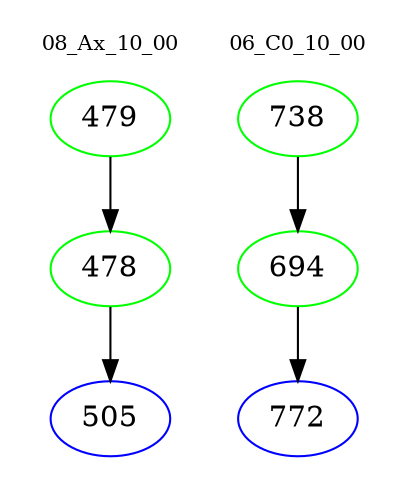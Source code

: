 digraph{
subgraph cluster_0 {
color = white
label = "08_Ax_10_00";
fontsize=10;
T0_479 [label="479", color="green"]
T0_479 -> T0_478 [color="black"]
T0_478 [label="478", color="green"]
T0_478 -> T0_505 [color="black"]
T0_505 [label="505", color="blue"]
}
subgraph cluster_1 {
color = white
label = "06_C0_10_00";
fontsize=10;
T1_738 [label="738", color="green"]
T1_738 -> T1_694 [color="black"]
T1_694 [label="694", color="green"]
T1_694 -> T1_772 [color="black"]
T1_772 [label="772", color="blue"]
}
}
